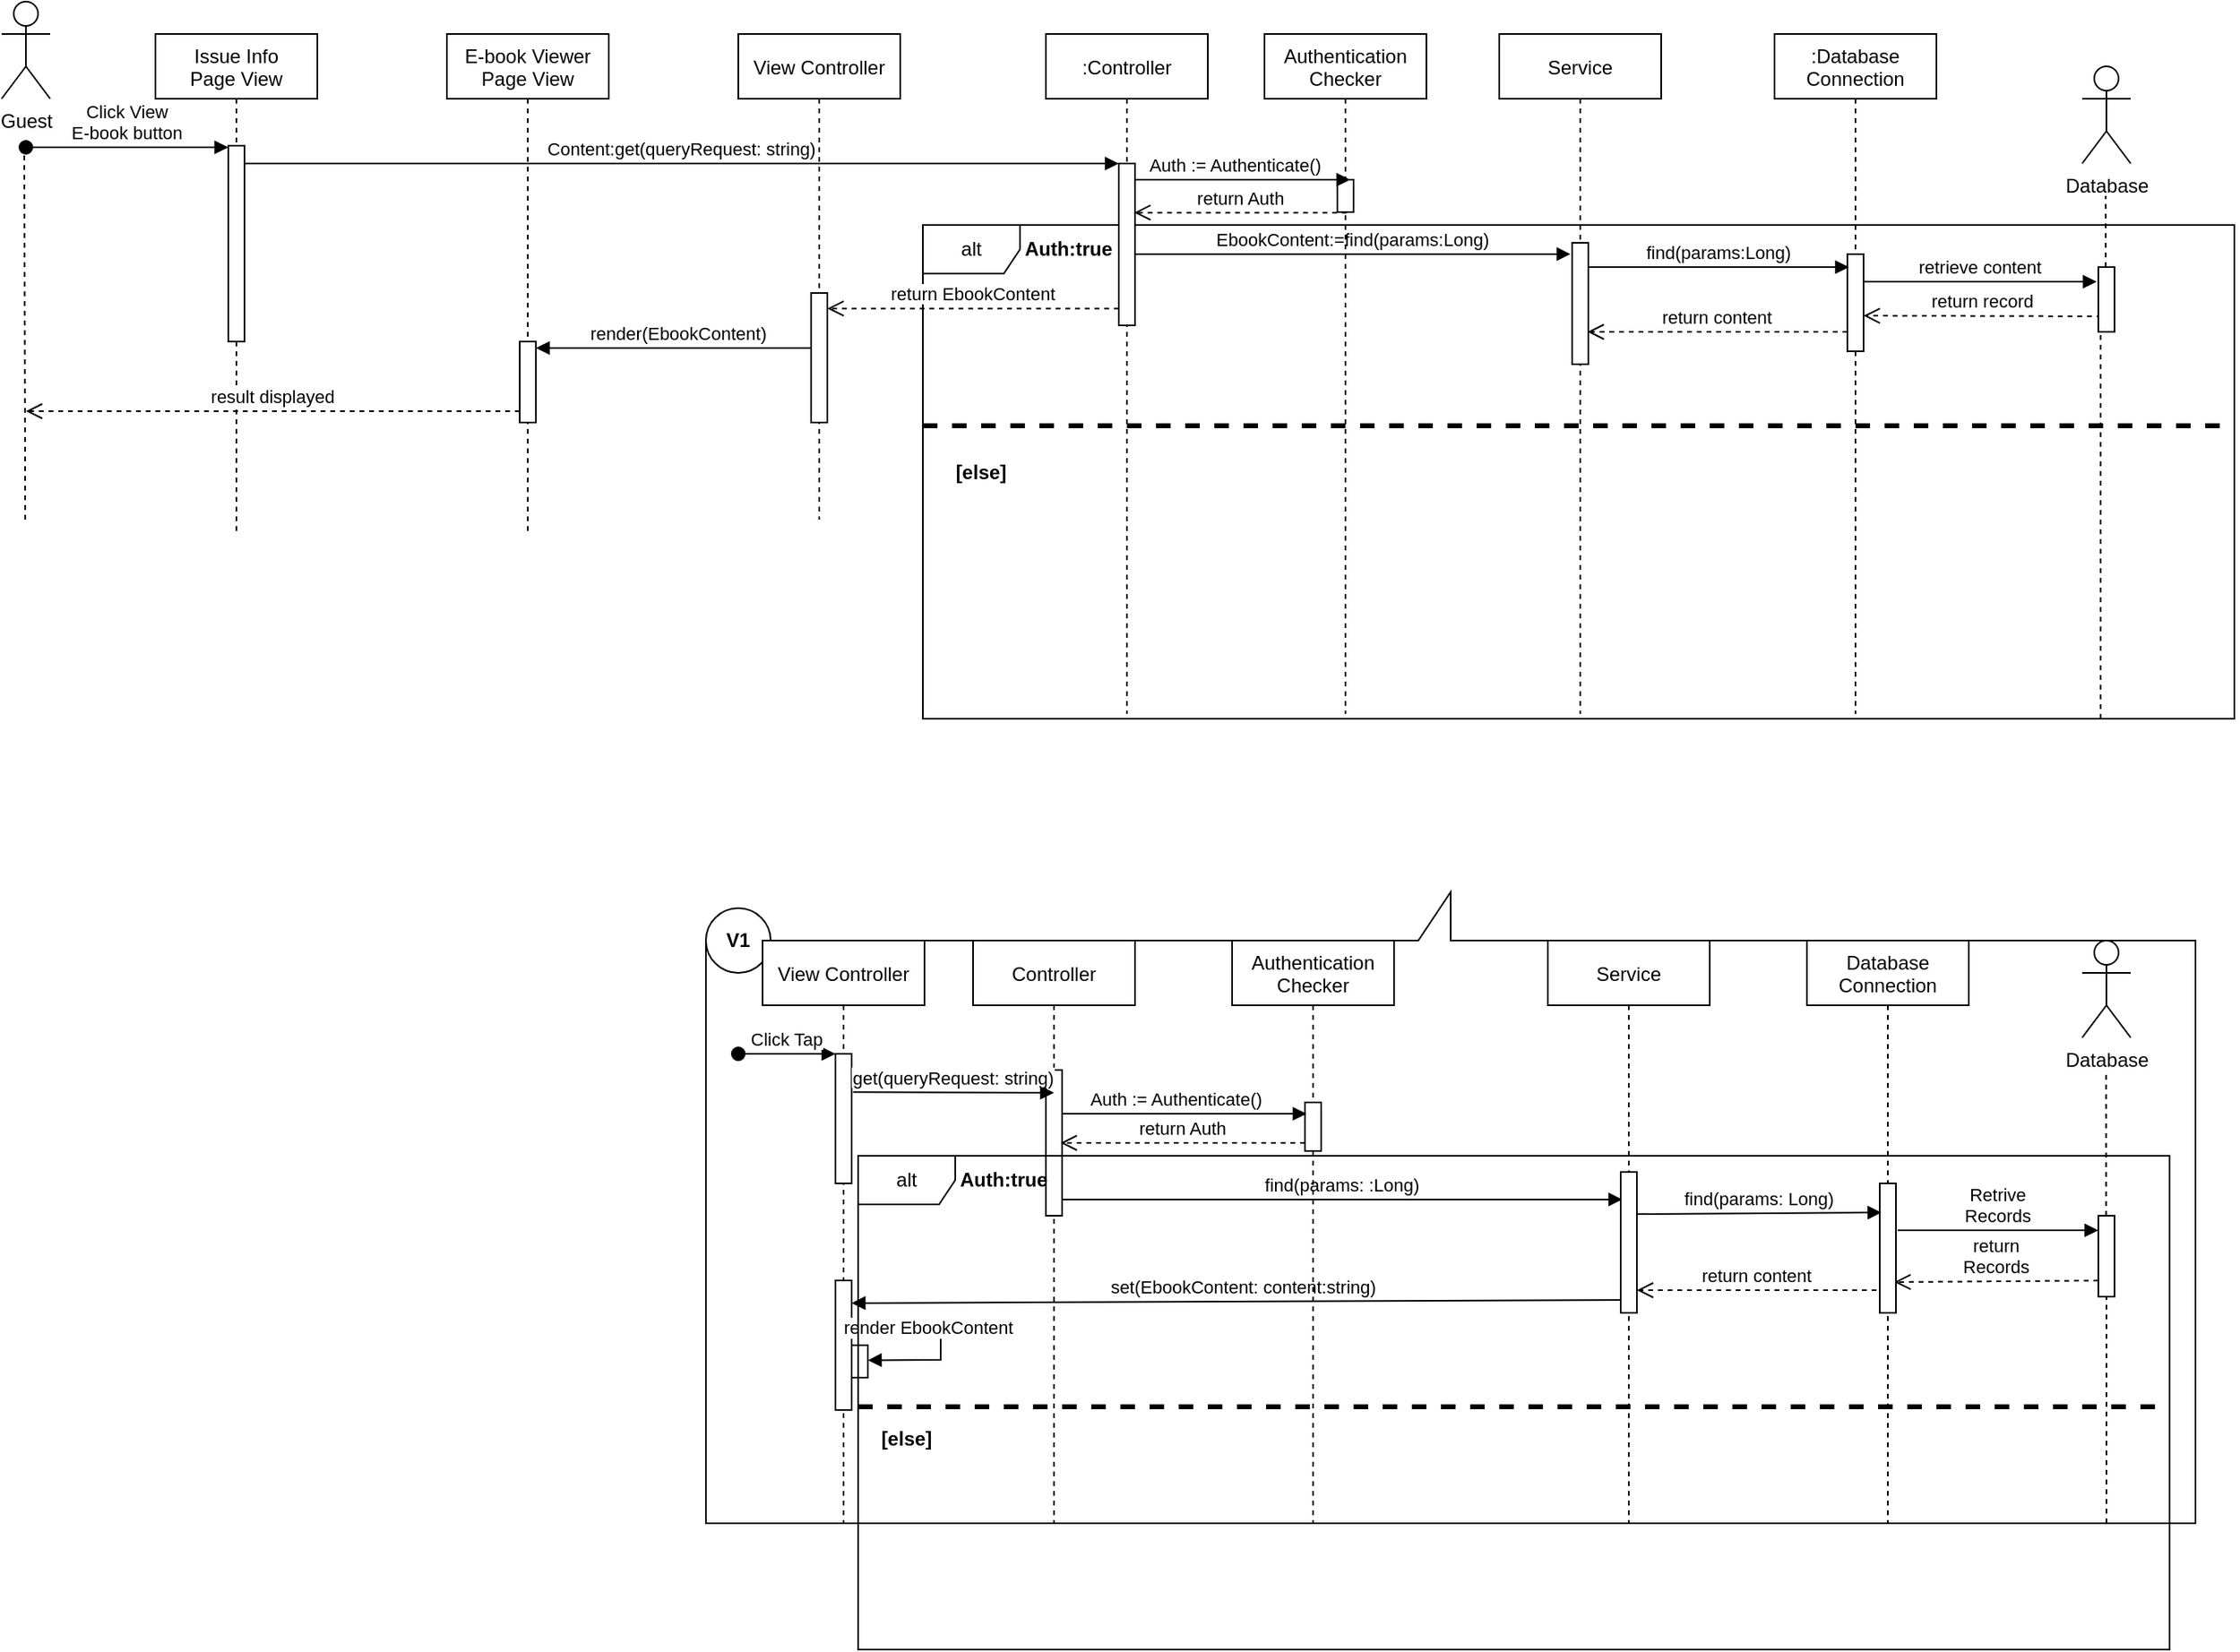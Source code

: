 <?xml version="1.0" encoding="UTF-8"?>
<mxfile version="14.6.13" type="google">
  <diagram id="kgpKYQtTHZ0yAKxKKP6v" name="Page-1">
    <mxGraphModel dx="1550" dy="783" grid="1" gridSize="10" guides="1" tooltips="1" connect="1" arrows="1" fold="1" page="1" pageScale="1" pageWidth="850" pageHeight="1100" math="0" shadow="0">
      <root>
        <mxCell id="0" />
        <mxCell id="1" parent="0" />
        <mxCell id="9bp0-L5Z77JWMn4fwnEU-1" value="alt" style="shape=umlFrame;whiteSpace=wrap;html=1;" vertex="1" parent="1">
          <mxGeometry x="234" y="198" width="810" height="305" as="geometry" />
        </mxCell>
        <mxCell id="pdsTgOcyTpb8ftyWchA--1" value="View Controller" style="shape=umlLifeline;perimeter=lifelinePerimeter;container=1;collapsible=0;recursiveResize=0;rounded=0;shadow=0;strokeWidth=1;" parent="1" vertex="1">
          <mxGeometry x="120" y="80" width="100" height="300" as="geometry" />
        </mxCell>
        <mxCell id="pdsTgOcyTpb8ftyWchA--3" value="Click View&#xa;E-book button" style="verticalAlign=bottom;startArrow=oval;endArrow=block;startSize=8;shadow=0;strokeWidth=1;" parent="pdsTgOcyTpb8ftyWchA--1" target="wKewPHEJFiD_fcM_LAi2-2" edge="1">
          <mxGeometry relative="1" as="geometry">
            <mxPoint x="-440" y="70" as="sourcePoint" />
            <mxPoint x="-320" y="70" as="targetPoint" />
          </mxGeometry>
        </mxCell>
        <mxCell id="pdsTgOcyTpb8ftyWchA--4" value="" style="points=[];perimeter=orthogonalPerimeter;rounded=0;shadow=0;strokeWidth=1;" parent="pdsTgOcyTpb8ftyWchA--1" vertex="1">
          <mxGeometry x="45" y="160" width="10" height="80" as="geometry" />
        </mxCell>
        <mxCell id="pdsTgOcyTpb8ftyWchA--8" value=":Controller" style="shape=umlLifeline;perimeter=lifelinePerimeter;container=1;collapsible=0;recursiveResize=0;rounded=0;shadow=0;strokeWidth=1;" parent="1" vertex="1">
          <mxGeometry x="310" y="80" width="100" height="420" as="geometry" />
        </mxCell>
        <mxCell id="pdsTgOcyTpb8ftyWchA--9" value="" style="points=[];perimeter=orthogonalPerimeter;rounded=0;shadow=0;strokeWidth=1;" parent="pdsTgOcyTpb8ftyWchA--8" vertex="1">
          <mxGeometry x="45" y="80" width="10" height="100" as="geometry" />
        </mxCell>
        <mxCell id="pdsTgOcyTpb8ftyWchA--10" value="return EbookContent" style="verticalAlign=bottom;endArrow=open;dashed=1;endSize=8;shadow=0;strokeWidth=1;exitX=0;exitY=0.896;exitDx=0;exitDy=0;exitPerimeter=0;" parent="1" source="pdsTgOcyTpb8ftyWchA--9" target="pdsTgOcyTpb8ftyWchA--4" edge="1">
          <mxGeometry relative="1" as="geometry">
            <mxPoint x="180" y="250" as="targetPoint" />
            <mxPoint x="460" y="250" as="sourcePoint" />
          </mxGeometry>
        </mxCell>
        <mxCell id="pdsTgOcyTpb8ftyWchA--11" value="Content:get(queryRequest: string)" style="verticalAlign=bottom;endArrow=block;entryX=0;entryY=0;shadow=0;strokeWidth=1;" parent="1" source="wKewPHEJFiD_fcM_LAi2-2" target="pdsTgOcyTpb8ftyWchA--9" edge="1">
          <mxGeometry relative="1" as="geometry">
            <mxPoint x="275" y="160" as="sourcePoint" />
          </mxGeometry>
        </mxCell>
        <mxCell id="pdsTgOcyTpb8ftyWchA--12" value="Guest" style="shape=umlActor;verticalLabelPosition=bottom;verticalAlign=top;html=1;outlineConnect=0;" parent="1" vertex="1">
          <mxGeometry x="-335" y="60" width="30" height="60" as="geometry" />
        </mxCell>
        <mxCell id="pdsTgOcyTpb8ftyWchA--13" value=":Database&#xa;Connection" style="shape=umlLifeline;perimeter=lifelinePerimeter;container=1;collapsible=0;recursiveResize=0;rounded=0;shadow=0;strokeWidth=1;" parent="1" vertex="1">
          <mxGeometry x="760" y="80" width="100" height="420" as="geometry" />
        </mxCell>
        <mxCell id="pdsTgOcyTpb8ftyWchA--14" value="" style="points=[];perimeter=orthogonalPerimeter;rounded=0;shadow=0;strokeWidth=1;" parent="pdsTgOcyTpb8ftyWchA--13" vertex="1">
          <mxGeometry x="45" y="136" width="10" height="60" as="geometry" />
        </mxCell>
        <mxCell id="pdsTgOcyTpb8ftyWchA--15" value="Database" style="shape=umlActor;verticalLabelPosition=bottom;verticalAlign=top;html=1;outlineConnect=0;" parent="1" vertex="1">
          <mxGeometry x="950" y="100" width="30" height="60" as="geometry" />
        </mxCell>
        <mxCell id="pdsTgOcyTpb8ftyWchA--16" value="EbookContent:=find(params:Long)" style="verticalAlign=bottom;endArrow=block;shadow=0;strokeWidth=1;entryX=-0.1;entryY=0.093;entryDx=0;entryDy=0;entryPerimeter=0;" parent="1" target="HuapAEvaDvoRg8MmGfr3-4" edge="1">
          <mxGeometry relative="1" as="geometry">
            <mxPoint x="365" y="216" as="sourcePoint" />
            <mxPoint x="634" y="215" as="targetPoint" />
          </mxGeometry>
        </mxCell>
        <mxCell id="pdsTgOcyTpb8ftyWchA--17" value="" style="endArrow=none;dashed=1;html=1;startArrow=none;" parent="1" source="HuapAEvaDvoRg8MmGfr3-1" edge="1">
          <mxGeometry width="50" height="50" relative="1" as="geometry">
            <mxPoint x="964.58" y="380" as="sourcePoint" />
            <mxPoint x="964.58" y="180" as="targetPoint" />
          </mxGeometry>
        </mxCell>
        <mxCell id="pdsTgOcyTpb8ftyWchA--18" value="" style="endArrow=none;dashed=1;html=1;" parent="1" edge="1">
          <mxGeometry width="50" height="50" relative="1" as="geometry">
            <mxPoint x="-320.42" y="380" as="sourcePoint" />
            <mxPoint x="-321" y="150" as="targetPoint" />
          </mxGeometry>
        </mxCell>
        <mxCell id="pdsTgOcyTpb8ftyWchA--19" value="retrieve content" style="verticalAlign=bottom;endArrow=block;shadow=0;strokeWidth=1;entryX=-0.2;entryY=0.225;entryDx=0;entryDy=0;entryPerimeter=0;" parent="1" edge="1">
          <mxGeometry relative="1" as="geometry">
            <mxPoint x="815" y="233" as="sourcePoint" />
            <mxPoint x="959" y="233" as="targetPoint" />
          </mxGeometry>
        </mxCell>
        <mxCell id="pdsTgOcyTpb8ftyWchA--20" value="return record" style="verticalAlign=bottom;endArrow=open;dashed=1;endSize=8;shadow=0;strokeWidth=1;entryX=1;entryY=0.667;entryDx=0;entryDy=0;entryPerimeter=0;exitX=0.2;exitY=0.76;exitDx=0;exitDy=0;exitPerimeter=0;" parent="1" source="HuapAEvaDvoRg8MmGfr3-1" edge="1">
          <mxGeometry relative="1" as="geometry">
            <mxPoint x="815" y="254.02" as="targetPoint" />
            <mxPoint x="965" y="264" as="sourcePoint" />
          </mxGeometry>
        </mxCell>
        <mxCell id="snwnYTdJGUyey9fKNiiB-1" value="" style="shape=callout;whiteSpace=wrap;html=1;perimeter=calloutPerimeter;rotation=-180;" parent="1" vertex="1">
          <mxGeometry x="100" y="610" width="920" height="390" as="geometry" />
        </mxCell>
        <mxCell id="snwnYTdJGUyey9fKNiiB-2" value="Database" style="shape=umlActor;verticalLabelPosition=bottom;verticalAlign=top;html=1;outlineConnect=0;" parent="1" vertex="1">
          <mxGeometry x="950" y="640" width="30" height="60" as="geometry" />
        </mxCell>
        <mxCell id="snwnYTdJGUyey9fKNiiB-3" value="" style="endArrow=none;dashed=1;html=1;startArrow=none;" parent="1" source="snwnYTdJGUyey9fKNiiB-5" edge="1">
          <mxGeometry width="50" height="50" relative="1" as="geometry">
            <mxPoint x="965" y="1000" as="sourcePoint" />
            <mxPoint x="964.8" y="720" as="targetPoint" />
          </mxGeometry>
        </mxCell>
        <mxCell id="snwnYTdJGUyey9fKNiiB-4" value="find(params: :Long)" style="verticalAlign=bottom;endArrow=block;shadow=0;strokeWidth=1;entryX=0.1;entryY=0.195;entryDx=0;entryDy=0;entryPerimeter=0;" parent="1" source="snwnYTdJGUyey9fKNiiB-13" target="HuapAEvaDvoRg8MmGfr3-8" edge="1">
          <mxGeometry relative="1" as="geometry">
            <mxPoint x="516" y="800.025" as="sourcePoint" />
            <mxPoint x="665" y="800.025" as="targetPoint" />
            <Array as="points" />
          </mxGeometry>
        </mxCell>
        <mxCell id="snwnYTdJGUyey9fKNiiB-5" value="" style="points=[];perimeter=orthogonalPerimeter;rounded=0;shadow=0;strokeWidth=1;" parent="1" vertex="1">
          <mxGeometry x="960" y="810" width="10" height="50" as="geometry" />
        </mxCell>
        <mxCell id="snwnYTdJGUyey9fKNiiB-6" value="" style="endArrow=none;dashed=1;html=1;startArrow=none;" parent="1" target="snwnYTdJGUyey9fKNiiB-5" edge="1">
          <mxGeometry width="50" height="50" relative="1" as="geometry">
            <mxPoint x="965" y="1000" as="sourcePoint" />
            <mxPoint x="964.8" y="720" as="targetPoint" />
          </mxGeometry>
        </mxCell>
        <mxCell id="snwnYTdJGUyey9fKNiiB-7" value="Retrive&#xa;Records" style="verticalAlign=bottom;endArrow=block;shadow=0;strokeWidth=1;" parent="1" edge="1">
          <mxGeometry relative="1" as="geometry">
            <mxPoint x="836" y="819" as="sourcePoint" />
            <mxPoint x="960" y="819" as="targetPoint" />
            <Array as="points" />
          </mxGeometry>
        </mxCell>
        <mxCell id="snwnYTdJGUyey9fKNiiB-8" value="return&#xa;Records" style="verticalAlign=bottom;endArrow=open;dashed=1;endSize=8;exitX=-0.026;exitY=1.002;shadow=0;strokeWidth=1;exitDx=0;exitDy=0;exitPerimeter=0;" parent="1" edge="1">
          <mxGeometry relative="1" as="geometry">
            <mxPoint x="834.0" y="851" as="targetPoint" />
            <mxPoint x="960" y="850.06" as="sourcePoint" />
          </mxGeometry>
        </mxCell>
        <mxCell id="snwnYTdJGUyey9fKNiiB-9" value="set(EbookContent: content:string)" style="verticalAlign=bottom;endArrow=block;shadow=0;strokeWidth=1;entryX=1;entryY=0.175;entryDx=0;entryDy=0;entryPerimeter=0;" parent="1" target="snwnYTdJGUyey9fKNiiB-19" edge="1">
          <mxGeometry relative="1" as="geometry">
            <mxPoint x="674.0" y="862" as="sourcePoint" />
            <mxPoint x="385" y="863.04" as="targetPoint" />
            <Array as="points" />
          </mxGeometry>
        </mxCell>
        <mxCell id="snwnYTdJGUyey9fKNiiB-10" value="" style="ellipse;whiteSpace=wrap;html=1;aspect=fixed;" parent="1" vertex="1">
          <mxGeometry x="100" y="620" width="40" height="40" as="geometry" />
        </mxCell>
        <mxCell id="snwnYTdJGUyey9fKNiiB-11" value="&lt;b&gt;V1&lt;/b&gt;" style="text;html=1;strokeColor=none;fillColor=none;align=center;verticalAlign=middle;whiteSpace=wrap;rounded=0;" parent="1" vertex="1">
          <mxGeometry x="100" y="630" width="40" height="20" as="geometry" />
        </mxCell>
        <mxCell id="snwnYTdJGUyey9fKNiiB-12" value="Controller" style="shape=umlLifeline;perimeter=lifelinePerimeter;container=1;collapsible=0;recursiveResize=0;rounded=0;shadow=0;strokeWidth=1;" parent="1" vertex="1">
          <mxGeometry x="265" y="640" width="100" height="360" as="geometry" />
        </mxCell>
        <mxCell id="snwnYTdJGUyey9fKNiiB-13" value="" style="points=[];perimeter=orthogonalPerimeter;rounded=0;shadow=0;strokeWidth=1;" parent="snwnYTdJGUyey9fKNiiB-12" vertex="1">
          <mxGeometry x="45" y="80" width="10" height="90" as="geometry" />
        </mxCell>
        <mxCell id="snwnYTdJGUyey9fKNiiB-14" value="Database&#xa;Connection" style="shape=umlLifeline;perimeter=lifelinePerimeter;container=1;collapsible=0;recursiveResize=0;rounded=0;shadow=0;strokeWidth=1;" parent="1" vertex="1">
          <mxGeometry x="780" y="640" width="100" height="360" as="geometry" />
        </mxCell>
        <mxCell id="snwnYTdJGUyey9fKNiiB-15" value="" style="points=[];perimeter=orthogonalPerimeter;rounded=0;shadow=0;strokeWidth=1;" parent="snwnYTdJGUyey9fKNiiB-14" vertex="1">
          <mxGeometry x="45" y="150" width="10" height="80" as="geometry" />
        </mxCell>
        <mxCell id="snwnYTdJGUyey9fKNiiB-16" value="View Controller" style="shape=umlLifeline;perimeter=lifelinePerimeter;container=1;collapsible=0;recursiveResize=0;rounded=0;shadow=0;strokeWidth=1;" parent="1" vertex="1">
          <mxGeometry x="135" y="640" width="100" height="360" as="geometry" />
        </mxCell>
        <mxCell id="snwnYTdJGUyey9fKNiiB-17" value="" style="points=[];perimeter=orthogonalPerimeter;rounded=0;shadow=0;strokeWidth=1;" parent="snwnYTdJGUyey9fKNiiB-16" vertex="1">
          <mxGeometry x="45" y="70" width="10" height="80" as="geometry" />
        </mxCell>
        <mxCell id="snwnYTdJGUyey9fKNiiB-18" value="Click Tap" style="verticalAlign=bottom;startArrow=oval;endArrow=block;startSize=8;shadow=0;strokeWidth=1;" parent="snwnYTdJGUyey9fKNiiB-16" target="snwnYTdJGUyey9fKNiiB-17" edge="1">
          <mxGeometry relative="1" as="geometry">
            <mxPoint x="-15" y="70" as="sourcePoint" />
          </mxGeometry>
        </mxCell>
        <mxCell id="snwnYTdJGUyey9fKNiiB-19" value="" style="points=[];perimeter=orthogonalPerimeter;rounded=0;shadow=0;strokeWidth=1;" parent="snwnYTdJGUyey9fKNiiB-16" vertex="1">
          <mxGeometry x="45" y="210" width="10" height="80" as="geometry" />
        </mxCell>
        <mxCell id="snwnYTdJGUyey9fKNiiB-20" value="" style="points=[];perimeter=orthogonalPerimeter;rounded=0;shadow=0;strokeWidth=1;" parent="snwnYTdJGUyey9fKNiiB-16" vertex="1">
          <mxGeometry x="55" y="250" width="10" height="20" as="geometry" />
        </mxCell>
        <mxCell id="snwnYTdJGUyey9fKNiiB-21" value="" style="verticalAlign=bottom;endArrow=block;shadow=0;strokeWidth=1;rounded=0;entryX=1;entryY=0.464;entryDx=0;entryDy=0;entryPerimeter=0;" parent="snwnYTdJGUyey9fKNiiB-16" target="snwnYTdJGUyey9fKNiiB-20" edge="1">
          <mxGeometry relative="1" as="geometry">
            <mxPoint x="56" y="240" as="sourcePoint" />
            <mxPoint x="110" y="260" as="targetPoint" />
            <Array as="points">
              <mxPoint x="110" y="240" />
              <mxPoint x="110" y="259" />
            </Array>
          </mxGeometry>
        </mxCell>
        <mxCell id="snwnYTdJGUyey9fKNiiB-22" value="render EbookContent" style="edgeLabel;html=1;align=center;verticalAlign=middle;resizable=0;points=[];" parent="snwnYTdJGUyey9fKNiiB-21" vertex="1" connectable="0">
          <mxGeometry x="-0.222" y="1" relative="1" as="geometry">
            <mxPoint as="offset" />
          </mxGeometry>
        </mxCell>
        <mxCell id="snwnYTdJGUyey9fKNiiB-23" value="get(queryRequest: string)" style="verticalAlign=bottom;endArrow=block;shadow=0;strokeWidth=1;exitX=1.083;exitY=0.871;exitDx=0;exitDy=0;exitPerimeter=0;" parent="1" edge="1">
          <mxGeometry relative="1" as="geometry">
            <mxPoint x="190.83" y="733.68" as="sourcePoint" />
            <mxPoint x="315" y="734" as="targetPoint" />
          </mxGeometry>
        </mxCell>
        <mxCell id="HuapAEvaDvoRg8MmGfr3-1" value="" style="points=[];perimeter=orthogonalPerimeter;rounded=0;shadow=0;strokeWidth=1;" parent="1" vertex="1">
          <mxGeometry x="960" y="224" width="10" height="40" as="geometry" />
        </mxCell>
        <mxCell id="HuapAEvaDvoRg8MmGfr3-2" value="" style="endArrow=none;dashed=1;html=1;exitX=0.898;exitY=1;exitDx=0;exitDy=0;exitPerimeter=0;" parent="1" target="HuapAEvaDvoRg8MmGfr3-1" edge="1" source="9bp0-L5Z77JWMn4fwnEU-1">
          <mxGeometry width="50" height="50" relative="1" as="geometry">
            <mxPoint x="965" y="370" as="sourcePoint" />
            <mxPoint x="964.58" y="180" as="targetPoint" />
          </mxGeometry>
        </mxCell>
        <mxCell id="HuapAEvaDvoRg8MmGfr3-3" value="Service" style="shape=umlLifeline;perimeter=lifelinePerimeter;container=1;collapsible=0;recursiveResize=0;rounded=0;shadow=0;strokeWidth=1;" parent="1" vertex="1">
          <mxGeometry x="590" y="80" width="100" height="420" as="geometry" />
        </mxCell>
        <mxCell id="HuapAEvaDvoRg8MmGfr3-4" value="" style="points=[];perimeter=orthogonalPerimeter;rounded=0;shadow=0;strokeWidth=1;" parent="HuapAEvaDvoRg8MmGfr3-3" vertex="1">
          <mxGeometry x="45" y="129" width="10" height="75" as="geometry" />
        </mxCell>
        <mxCell id="HuapAEvaDvoRg8MmGfr3-5" value="find(params:Long)" style="verticalAlign=bottom;endArrow=block;entryX=0;entryY=0;shadow=0;strokeWidth=1;" parent="1" edge="1">
          <mxGeometry relative="1" as="geometry">
            <mxPoint x="645" y="224" as="sourcePoint" />
            <mxPoint x="806" y="224.0" as="targetPoint" />
          </mxGeometry>
        </mxCell>
        <mxCell id="HuapAEvaDvoRg8MmGfr3-6" value="return content" style="verticalAlign=bottom;endArrow=open;dashed=1;endSize=8;shadow=0;strokeWidth=1;" parent="1" edge="1">
          <mxGeometry relative="1" as="geometry">
            <mxPoint x="644.5" y="264" as="targetPoint" />
            <mxPoint x="805" y="264" as="sourcePoint" />
          </mxGeometry>
        </mxCell>
        <mxCell id="HuapAEvaDvoRg8MmGfr3-7" value="Service" style="shape=umlLifeline;perimeter=lifelinePerimeter;container=1;collapsible=0;recursiveResize=0;rounded=0;shadow=0;strokeWidth=1;" parent="1" vertex="1">
          <mxGeometry x="620" y="640" width="100" height="360" as="geometry" />
        </mxCell>
        <mxCell id="HuapAEvaDvoRg8MmGfr3-8" value="" style="points=[];perimeter=orthogonalPerimeter;rounded=0;shadow=0;strokeWidth=1;" parent="HuapAEvaDvoRg8MmGfr3-7" vertex="1">
          <mxGeometry x="45" y="143" width="10" height="87" as="geometry" />
        </mxCell>
        <mxCell id="HuapAEvaDvoRg8MmGfr3-9" value="find(params: Long)" style="verticalAlign=bottom;endArrow=block;shadow=0;strokeWidth=1;entryX=-0.1;entryY=0.227;entryDx=0;entryDy=0;entryPerimeter=0;exitX=1.2;exitY=0.373;exitDx=0;exitDy=0;exitPerimeter=0;" parent="1" edge="1">
          <mxGeometry relative="1" as="geometry">
            <mxPoint x="675" y="808.975" as="sourcePoint" />
            <mxPoint x="826" y="807.995" as="targetPoint" />
            <Array as="points" />
          </mxGeometry>
        </mxCell>
        <mxCell id="HuapAEvaDvoRg8MmGfr3-10" value="return content" style="verticalAlign=bottom;endArrow=open;dashed=1;endSize=8;shadow=0;strokeWidth=1;entryX=1.1;entryY=0.839;entryDx=0;entryDy=0;entryPerimeter=0;" parent="1" edge="1">
          <mxGeometry relative="1" as="geometry">
            <mxPoint x="675" y="855.993" as="targetPoint" />
            <mxPoint x="823" y="856" as="sourcePoint" />
          </mxGeometry>
        </mxCell>
        <mxCell id="HuapAEvaDvoRg8MmGfr3-11" value="Authentication&#xa;Checker" style="shape=umlLifeline;perimeter=lifelinePerimeter;container=1;collapsible=0;recursiveResize=0;rounded=0;shadow=0;strokeWidth=1;" parent="1" vertex="1">
          <mxGeometry x="445" y="80" width="100" height="420" as="geometry" />
        </mxCell>
        <mxCell id="HuapAEvaDvoRg8MmGfr3-12" value="" style="points=[];perimeter=orthogonalPerimeter;rounded=0;shadow=0;strokeWidth=1;" parent="HuapAEvaDvoRg8MmGfr3-11" vertex="1">
          <mxGeometry x="45" y="90" width="10" height="20" as="geometry" />
        </mxCell>
        <mxCell id="HuapAEvaDvoRg8MmGfr3-13" value="Auth := Authenticate()" style="verticalAlign=bottom;endArrow=block;shadow=0;strokeWidth=1;" parent="1" edge="1">
          <mxGeometry x="-0.067" relative="1" as="geometry">
            <mxPoint x="364.5" y="170" as="sourcePoint" />
            <mxPoint x="498" y="170" as="targetPoint" />
            <Array as="points" />
            <mxPoint as="offset" />
          </mxGeometry>
        </mxCell>
        <mxCell id="HuapAEvaDvoRg8MmGfr3-14" value="return Auth" style="verticalAlign=bottom;endArrow=open;dashed=1;endSize=8;shadow=0;strokeWidth=1;exitX=0.083;exitY=0.931;exitDx=0;exitDy=0;exitPerimeter=0;" parent="1" edge="1">
          <mxGeometry relative="1" as="geometry">
            <mxPoint x="364.5" y="190.35" as="targetPoint" />
            <mxPoint x="495.83" y="190.35" as="sourcePoint" />
          </mxGeometry>
        </mxCell>
        <mxCell id="HuapAEvaDvoRg8MmGfr3-15" value="Authentication&#xa;Checker" style="shape=umlLifeline;perimeter=lifelinePerimeter;container=1;collapsible=0;recursiveResize=0;rounded=0;shadow=0;strokeWidth=1;" parent="1" vertex="1">
          <mxGeometry x="425" y="640" width="100" height="360" as="geometry" />
        </mxCell>
        <mxCell id="HuapAEvaDvoRg8MmGfr3-16" value="" style="points=[];perimeter=orthogonalPerimeter;rounded=0;shadow=0;strokeWidth=1;" parent="HuapAEvaDvoRg8MmGfr3-15" vertex="1">
          <mxGeometry x="45" y="100" width="10" height="30" as="geometry" />
        </mxCell>
        <mxCell id="HuapAEvaDvoRg8MmGfr3-17" value="Auth := Authenticate()" style="verticalAlign=bottom;endArrow=block;shadow=0;strokeWidth=1;" parent="1" edge="1">
          <mxGeometry x="-0.067" relative="1" as="geometry">
            <mxPoint x="320" y="747" as="sourcePoint" />
            <mxPoint x="471" y="747" as="targetPoint" />
            <Array as="points" />
            <mxPoint as="offset" />
          </mxGeometry>
        </mxCell>
        <mxCell id="HuapAEvaDvoRg8MmGfr3-18" value="return Auth" style="verticalAlign=bottom;endArrow=open;dashed=1;endSize=8;shadow=0;strokeWidth=1;entryX=1;entryY=0.5;entryDx=0;entryDy=0;entryPerimeter=0;" parent="1" edge="1">
          <mxGeometry relative="1" as="geometry">
            <mxPoint x="319" y="765" as="targetPoint" />
            <mxPoint x="470" y="765" as="sourcePoint" />
          </mxGeometry>
        </mxCell>
        <mxCell id="wKewPHEJFiD_fcM_LAi2-1" value="Issue Info&#xa;Page View" style="shape=umlLifeline;perimeter=lifelinePerimeter;container=1;collapsible=0;recursiveResize=0;rounded=0;shadow=0;strokeWidth=1;" parent="1" vertex="1">
          <mxGeometry x="-240" y="80" width="100" height="310" as="geometry" />
        </mxCell>
        <mxCell id="wKewPHEJFiD_fcM_LAi2-2" value="" style="points=[];perimeter=orthogonalPerimeter;rounded=0;shadow=0;strokeWidth=1;" parent="wKewPHEJFiD_fcM_LAi2-1" vertex="1">
          <mxGeometry x="45" y="69" width="10" height="121" as="geometry" />
        </mxCell>
        <mxCell id="wKewPHEJFiD_fcM_LAi2-3" value="E-book Viewer&#xa;Page View" style="shape=umlLifeline;perimeter=lifelinePerimeter;container=1;collapsible=0;recursiveResize=0;rounded=0;shadow=0;strokeWidth=1;" parent="1" vertex="1">
          <mxGeometry x="-60" y="80" width="100" height="310" as="geometry" />
        </mxCell>
        <mxCell id="wKewPHEJFiD_fcM_LAi2-4" value="" style="points=[];perimeter=orthogonalPerimeter;rounded=0;shadow=0;strokeWidth=1;" parent="wKewPHEJFiD_fcM_LAi2-3" vertex="1">
          <mxGeometry x="45" y="190" width="10" height="50" as="geometry" />
        </mxCell>
        <mxCell id="pdsTgOcyTpb8ftyWchA--21" value="result displayed" style="verticalAlign=bottom;endArrow=open;dashed=1;endSize=8;shadow=0;strokeWidth=1;" parent="1" source="wKewPHEJFiD_fcM_LAi2-4" edge="1">
          <mxGeometry relative="1" as="geometry">
            <mxPoint x="-320" y="313" as="targetPoint" />
            <mxPoint x="170.83" y="302" as="sourcePoint" />
          </mxGeometry>
        </mxCell>
        <mxCell id="wKewPHEJFiD_fcM_LAi2-5" value="render(EbookContent)" style="verticalAlign=bottom;endArrow=block;shadow=0;strokeWidth=1;exitX=-0.043;exitY=0.425;exitDx=0;exitDy=0;exitPerimeter=0;" parent="1" source="pdsTgOcyTpb8ftyWchA--4" target="wKewPHEJFiD_fcM_LAi2-4" edge="1">
          <mxGeometry x="-0.037" relative="1" as="geometry">
            <mxPoint x="165" y="312.74" as="sourcePoint" />
            <mxPoint y="312" as="targetPoint" />
            <Array as="points" />
            <mxPoint as="offset" />
          </mxGeometry>
        </mxCell>
        <mxCell id="9bp0-L5Z77JWMn4fwnEU-2" value="&lt;b&gt;Auth:true&lt;/b&gt;" style="text;html=1;strokeColor=none;fillColor=none;align=center;verticalAlign=middle;whiteSpace=wrap;rounded=0;" vertex="1" parent="1">
          <mxGeometry x="304" y="203" width="40" height="20" as="geometry" />
        </mxCell>
        <mxCell id="9bp0-L5Z77JWMn4fwnEU-3" value="" style="endArrow=none;dashed=1;html=1;strokeWidth=3;" edge="1" parent="1">
          <mxGeometry width="50" height="50" relative="1" as="geometry">
            <mxPoint x="234" y="322" as="sourcePoint" />
            <mxPoint x="1044" y="322" as="targetPoint" />
          </mxGeometry>
        </mxCell>
        <mxCell id="9bp0-L5Z77JWMn4fwnEU-4" value="&lt;b&gt;[else]&lt;/b&gt;" style="text;html=1;strokeColor=none;fillColor=none;align=center;verticalAlign=middle;whiteSpace=wrap;rounded=0;" vertex="1" parent="1">
          <mxGeometry x="250" y="340.5" width="40" height="20" as="geometry" />
        </mxCell>
        <mxCell id="9bp0-L5Z77JWMn4fwnEU-5" value="alt" style="shape=umlFrame;whiteSpace=wrap;html=1;" vertex="1" parent="1">
          <mxGeometry x="194" y="773" width="810" height="305" as="geometry" />
        </mxCell>
        <mxCell id="9bp0-L5Z77JWMn4fwnEU-6" value="&lt;b&gt;Auth:true&lt;/b&gt;" style="text;html=1;strokeColor=none;fillColor=none;align=center;verticalAlign=middle;whiteSpace=wrap;rounded=0;" vertex="1" parent="1">
          <mxGeometry x="264" y="778" width="40" height="20" as="geometry" />
        </mxCell>
        <mxCell id="9bp0-L5Z77JWMn4fwnEU-7" value="" style="endArrow=none;dashed=1;html=1;strokeWidth=3;" edge="1" parent="1">
          <mxGeometry width="50" height="50" relative="1" as="geometry">
            <mxPoint x="194" y="928" as="sourcePoint" />
            <mxPoint x="1004" y="928" as="targetPoint" />
          </mxGeometry>
        </mxCell>
        <mxCell id="9bp0-L5Z77JWMn4fwnEU-8" value="&lt;b&gt;[else]&lt;/b&gt;" style="text;html=1;strokeColor=none;fillColor=none;align=center;verticalAlign=middle;whiteSpace=wrap;rounded=0;" vertex="1" parent="1">
          <mxGeometry x="204" y="938" width="40" height="20" as="geometry" />
        </mxCell>
      </root>
    </mxGraphModel>
  </diagram>
</mxfile>

